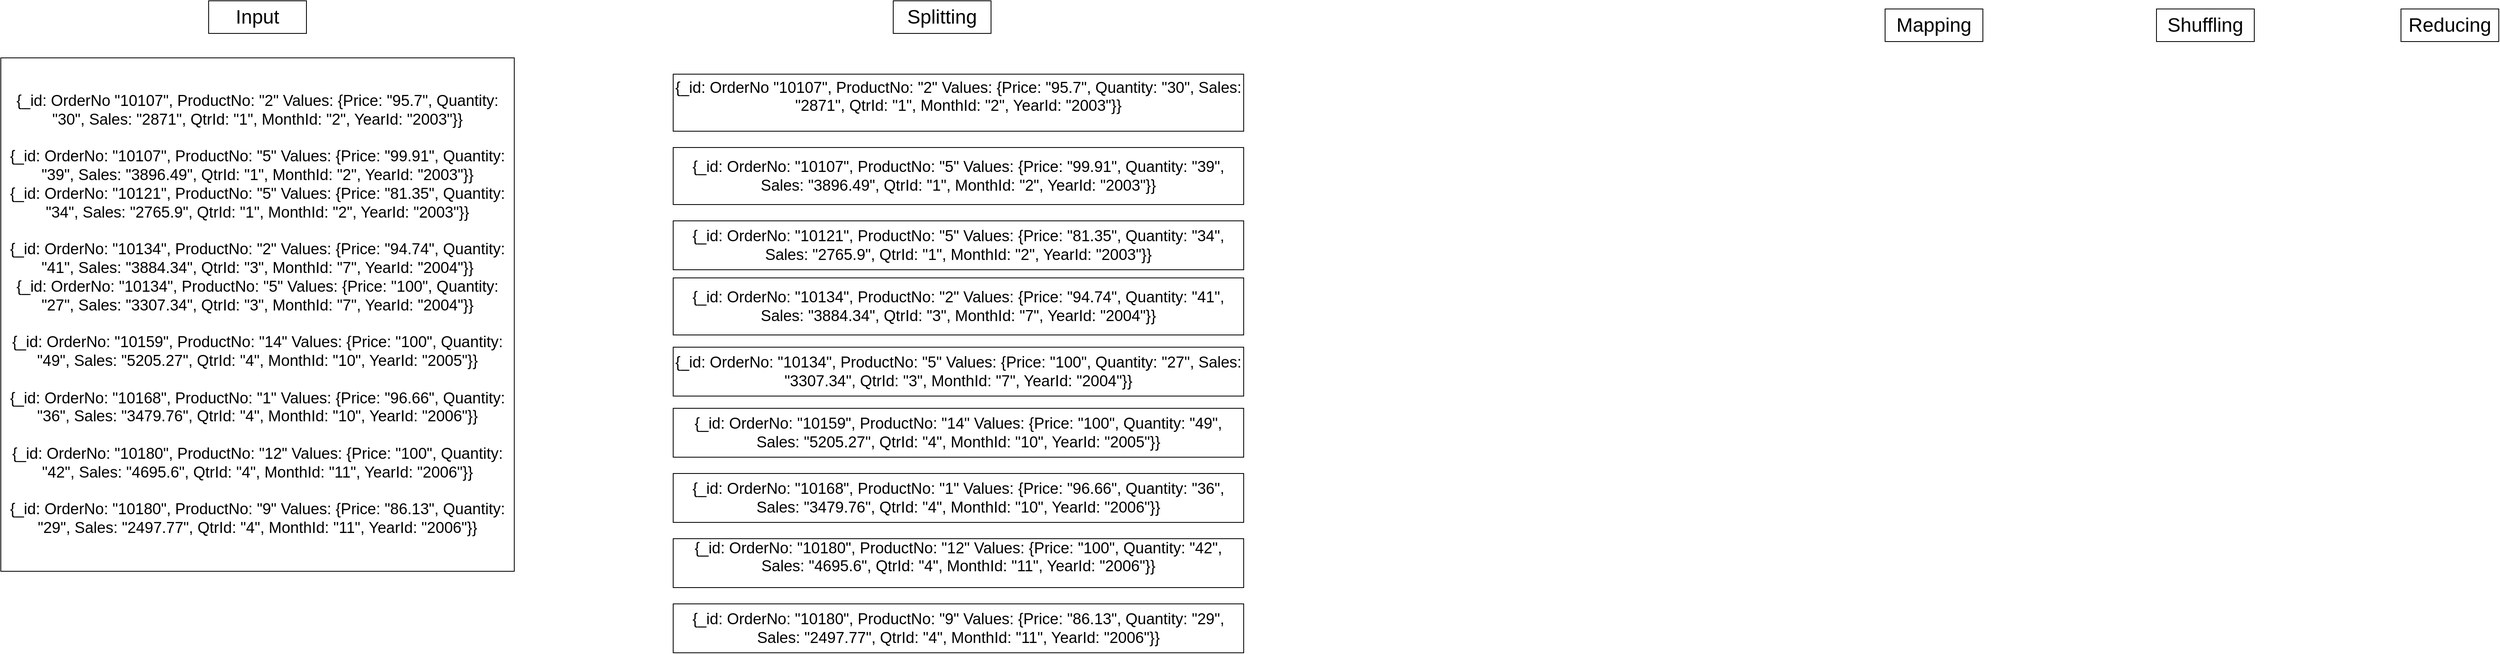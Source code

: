 <mxfile version="14.9.5" type="github"><diagram id="mx9_dwBs3L2YtBZoGgQf" name="Page-1"><mxGraphModel dx="3627" dy="1091" grid="1" gridSize="10" guides="1" tooltips="1" connect="1" arrows="1" fold="1" page="1" pageScale="1" pageWidth="1654" pageHeight="1169" math="0" shadow="0"><root><mxCell id="0"/><mxCell id="1" parent="0"/><mxCell id="QfRvPE3AytpOZ_8G2u7o-1" value="&lt;font style=&quot;font-size: 24px&quot;&gt;Input&lt;/font&gt;" style="rounded=0;whiteSpace=wrap;html=1;" parent="1" vertex="1"><mxGeometry x="-1290" y="160" width="120" height="40" as="geometry"/></mxCell><mxCell id="QfRvPE3AytpOZ_8G2u7o-6" value="&lt;font style=&quot;font-size: 24px&quot;&gt;Shuffling&lt;/font&gt;" style="rounded=0;whiteSpace=wrap;html=1;" parent="1" vertex="1"><mxGeometry x="1100" y="170" width="120" height="40" as="geometry"/></mxCell><mxCell id="QfRvPE3AytpOZ_8G2u7o-7" value="&lt;font style=&quot;font-size: 24px&quot;&gt;Splitting&lt;/font&gt;" style="rounded=0;whiteSpace=wrap;html=1;" parent="1" vertex="1"><mxGeometry x="-450" y="160" width="120" height="40" as="geometry"/></mxCell><mxCell id="QfRvPE3AytpOZ_8G2u7o-8" value="&lt;font style=&quot;font-size: 24px&quot;&gt;Mapping&lt;/font&gt;" style="rounded=0;whiteSpace=wrap;html=1;" parent="1" vertex="1"><mxGeometry x="767" y="170" width="120" height="40" as="geometry"/></mxCell><mxCell id="QfRvPE3AytpOZ_8G2u7o-9" value="&lt;font style=&quot;font-size: 24px&quot;&gt;Reducing&lt;/font&gt;" style="rounded=0;whiteSpace=wrap;html=1;" parent="1" vertex="1"><mxGeometry x="1400" y="170" width="120" height="40" as="geometry"/></mxCell><mxCell id="QfRvPE3AytpOZ_8G2u7o-11" value="&lt;div style=&quot;font-size: 19px&quot;&gt;&lt;font style=&quot;font-size: 19px&quot;&gt;{_id: OrderNo &quot;10107&quot;, ProductNo: &quot;2&quot; Values: {Price: &quot;95.7&quot;, Quantity: &quot;30&quot;, Sales: &quot;2871&quot;, QtrId: &quot;1&quot;, MonthId: &quot;2&quot;, YearId: &quot;2003&quot;}}&lt;/font&gt;&lt;/div&gt;&lt;div style=&quot;font-size: 19px&quot;&gt;&lt;font style=&quot;font-size: 19px&quot;&gt;&lt;br&gt;&lt;/font&gt;&lt;/div&gt;&lt;div style=&quot;font-size: 19px&quot;&gt;&lt;font style=&quot;font-size: 19px&quot;&gt;{_id: OrderNo: &quot;10107&quot;, ProductNo: &quot;5&quot; Values: {Price: &quot;99.91&quot;, Quantity: &quot;39&quot;, Sales: &quot;3896.49&quot;, QtrId: &quot;1&quot;, MonthId: &quot;2&quot;, YearId: &quot;2003&quot;}}&lt;/font&gt;&lt;/div&gt;&lt;div style=&quot;font-size: 19px&quot;&gt;&lt;font style=&quot;font-size: 19px&quot;&gt;{_id: OrderNo: &quot;10121&quot;, ProductNo: &quot;5&quot; Values: {Price: &quot;81.35&quot;, Quantity: &quot;34&quot;, Sales: &quot;2765.9&quot;, QtrId: &quot;1&quot;, MonthId: &quot;2&quot;, YearId: &quot;2003&quot;}}&lt;/font&gt;&lt;/div&gt;&lt;div style=&quot;font-size: 19px&quot;&gt;&lt;font style=&quot;font-size: 19px&quot;&gt;&lt;br&gt;&lt;/font&gt;&lt;/div&gt;&lt;div style=&quot;font-size: 19px&quot;&gt;&lt;font style=&quot;font-size: 19px&quot;&gt;{_id: OrderNo: &quot;10134&quot;, ProductNo: &quot;2&quot; Values: {Price: &quot;94.74&quot;, Quantity: &quot;41&quot;, Sales: &quot;3884.34&quot;, QtrId: &quot;3&quot;, MonthId: &quot;7&quot;, YearId: &quot;2004&quot;}}&lt;/font&gt;&lt;/div&gt;&lt;div style=&quot;font-size: 19px&quot;&gt;&lt;font style=&quot;font-size: 19px&quot;&gt;{_id: OrderNo: &quot;10134&quot;, ProductNo: &quot;5&quot; Values: {Price: &quot;100&quot;, Quantity: &quot;27&quot;, Sales: &quot;3307.34&quot;, QtrId: &quot;3&quot;, MonthId: &quot;7&quot;, YearId: &quot;2004&quot;}}&lt;/font&gt;&lt;/div&gt;&lt;div style=&quot;font-size: 19px&quot;&gt;&lt;font style=&quot;font-size: 19px&quot;&gt;&lt;br&gt;&lt;/font&gt;&lt;/div&gt;&lt;div style=&quot;font-size: 19px&quot;&gt;&lt;font style=&quot;font-size: 19px&quot;&gt;{_id: OrderNo: &quot;10159&quot;, ProductNo: &quot;14&quot; Values: {Price: &quot;100&quot;, Quantity: &quot;49&quot;, Sales: &quot;5205.27&quot;, QtrId: &quot;4&quot;, MonthId: &quot;10&quot;, YearId: &quot;2005&quot;}}&lt;/font&gt;&lt;/div&gt;&lt;div style=&quot;font-size: 19px&quot;&gt;&lt;font style=&quot;font-size: 19px&quot;&gt;&lt;br&gt;&lt;/font&gt;&lt;/div&gt;&lt;div style=&quot;font-size: 19px&quot;&gt;&lt;font style=&quot;font-size: 19px&quot;&gt;{_id: OrderNo: &quot;10168&quot;, ProductNo: &quot;1&quot; Values: {Price: &quot;96.66&quot;, Quantity: &quot;36&quot;, Sales: &quot;3479.76&quot;, QtrId: &quot;4&quot;, MonthId: &quot;10&quot;, YearId: &quot;2006&quot;}}&lt;/font&gt;&lt;/div&gt;&lt;div style=&quot;font-size: 19px&quot;&gt;&lt;font style=&quot;font-size: 19px&quot;&gt;&lt;br&gt;&lt;/font&gt;&lt;/div&gt;&lt;div style=&quot;font-size: 19px&quot;&gt;&lt;font style=&quot;font-size: 19px&quot;&gt;{_id: OrderNo: &quot;10180&quot;, ProductNo: &quot;12&quot; Values: {Price: &quot;100&quot;, Quantity: &quot;42&quot;, Sales: &quot;4695.6&quot;, QtrId: &quot;4&quot;, MonthId: &quot;11&quot;, YearId: &quot;2006&quot;}}&lt;/font&gt;&lt;/div&gt;&lt;div style=&quot;font-size: 19px&quot;&gt;&lt;font style=&quot;font-size: 19px&quot;&gt;&lt;br&gt;&lt;/font&gt;&lt;/div&gt;&lt;div style=&quot;font-size: 19px&quot;&gt;&lt;font style=&quot;font-size: 19px&quot;&gt;{_id: OrderNo: &quot;10180&quot;, ProductNo: &quot;9&quot; Values: {Price: &quot;86.13&quot;, Quantity: &quot;29&quot;, Sales: &quot;2497.77&quot;, QtrId: &quot;4&quot;, MonthId: &quot;11&quot;, YearId: &quot;2006&quot;}}&lt;/font&gt;&lt;/div&gt;" style="whiteSpace=wrap;html=1;aspect=fixed;" parent="1" vertex="1"><mxGeometry x="-1545" y="230" width="630" height="630" as="geometry"/></mxCell><mxCell id="QfRvPE3AytpOZ_8G2u7o-13" value="&lt;span style=&quot;font-size: 19px&quot;&gt;{_id: OrderNo: &quot;10180&quot;, ProductNo: &quot;9&quot; Values: {Price: &quot;86.13&quot;, Quantity: &quot;29&quot;, Sales: &quot;2497.77&quot;, QtrId: &quot;4&quot;, MonthId: &quot;11&quot;, YearId: &quot;2006&quot;}}&lt;/span&gt;" style="rounded=0;whiteSpace=wrap;html=1;" parent="1" vertex="1"><mxGeometry x="-720" y="900" width="700" height="60" as="geometry"/></mxCell><mxCell id="QfRvPE3AytpOZ_8G2u7o-14" value="&lt;div style=&quot;font-size: 19px&quot;&gt;{_id: OrderNo: &quot;10180&quot;, ProductNo: &quot;12&quot; Values: {Price: &quot;100&quot;, Quantity: &quot;42&quot;, Sales: &quot;4695.6&quot;, QtrId: &quot;4&quot;, MonthId: &quot;11&quot;, YearId: &quot;2006&quot;}}&lt;/div&gt;&lt;div&gt;&lt;br&gt;&lt;/div&gt;" style="rounded=0;whiteSpace=wrap;html=1;" parent="1" vertex="1"><mxGeometry x="-720" y="820" width="700" height="60" as="geometry"/></mxCell><mxCell id="QfRvPE3AytpOZ_8G2u7o-15" value="&lt;span style=&quot;font-size: 19px&quot;&gt;{_id: OrderNo: &quot;10168&quot;, ProductNo: &quot;1&quot; Values: {Price: &quot;96.66&quot;, Quantity: &quot;36&quot;, Sales: &quot;3479.76&quot;, QtrId: &quot;4&quot;, MonthId: &quot;10&quot;, YearId: &quot;2006&quot;}}&lt;/span&gt;" style="rounded=0;whiteSpace=wrap;html=1;" parent="1" vertex="1"><mxGeometry x="-720" y="740" width="700" height="60" as="geometry"/></mxCell><mxCell id="QfRvPE3AytpOZ_8G2u7o-16" value="&lt;span style=&quot;font-size: 19px&quot;&gt;{_id: OrderNo: &quot;10159&quot;, ProductNo: &quot;14&quot; Values: {Price: &quot;100&quot;, Quantity: &quot;49&quot;, Sales: &quot;5205.27&quot;, QtrId: &quot;4&quot;, MonthId: &quot;10&quot;, YearId: &quot;2005&quot;}}&lt;/span&gt;" style="rounded=0;whiteSpace=wrap;html=1;" parent="1" vertex="1"><mxGeometry x="-720" y="660" width="700" height="60" as="geometry"/></mxCell><mxCell id="QfRvPE3AytpOZ_8G2u7o-17" value="&lt;span style=&quot;font-size: 19px&quot;&gt;{_id: OrderNo: &quot;10134&quot;, ProductNo: &quot;5&quot; Values: {Price: &quot;100&quot;, Quantity: &quot;27&quot;, Sales: &quot;3307.34&quot;, QtrId: &quot;3&quot;, MonthId: &quot;7&quot;, YearId: &quot;2004&quot;}}&lt;/span&gt;" style="rounded=0;whiteSpace=wrap;html=1;" parent="1" vertex="1"><mxGeometry x="-720" y="585" width="700" height="60" as="geometry"/></mxCell><mxCell id="QfRvPE3AytpOZ_8G2u7o-18" value="&lt;span style=&quot;font-size: 19px&quot;&gt;{_id: OrderNo: &quot;10134&quot;, ProductNo: &quot;2&quot; Values: {Price: &quot;94.74&quot;, Quantity: &quot;41&quot;, Sales: &quot;3884.34&quot;, QtrId: &quot;3&quot;, MonthId: &quot;7&quot;, YearId: &quot;2004&quot;}}&lt;/span&gt;" style="rounded=0;whiteSpace=wrap;html=1;" parent="1" vertex="1"><mxGeometry x="-720" y="500" width="700" height="70" as="geometry"/></mxCell><mxCell id="QfRvPE3AytpOZ_8G2u7o-19" value="&lt;span style=&quot;font-size: 19px&quot;&gt;{_id: OrderNo: &quot;10121&quot;, ProductNo: &quot;5&quot; Values: {Price: &quot;81.35&quot;, Quantity: &quot;34&quot;, Sales: &quot;2765.9&quot;, QtrId: &quot;1&quot;, MonthId: &quot;2&quot;, YearId: &quot;2003&quot;}}&lt;/span&gt;" style="rounded=0;whiteSpace=wrap;html=1;" parent="1" vertex="1"><mxGeometry x="-720" y="430" width="700" height="60" as="geometry"/></mxCell><mxCell id="QfRvPE3AytpOZ_8G2u7o-20" value="&lt;span style=&quot;font-size: 19px&quot;&gt;{_id: OrderNo: &quot;10107&quot;, ProductNo: &quot;5&quot; Values: {Price: &quot;99.91&quot;, Quantity: &quot;39&quot;, Sales: &quot;3896.49&quot;, QtrId: &quot;1&quot;, MonthId: &quot;2&quot;, YearId: &quot;2003&quot;}}&lt;/span&gt;" style="rounded=0;whiteSpace=wrap;html=1;" parent="1" vertex="1"><mxGeometry x="-720" y="340" width="700" height="70" as="geometry"/></mxCell><mxCell id="QfRvPE3AytpOZ_8G2u7o-21" value="&lt;div style=&quot;font-size: 19px&quot;&gt;{_id: OrderNo &quot;10107&quot;, ProductNo: &quot;2&quot; Values: {Price: &quot;95.7&quot;, Quantity: &quot;30&quot;, Sales: &quot;2871&quot;, QtrId: &quot;1&quot;, MonthId: &quot;2&quot;, YearId: &quot;2003&quot;}}&lt;/div&gt;&lt;div&gt;&lt;br&gt;&lt;/div&gt;" style="rounded=0;whiteSpace=wrap;html=1;" parent="1" vertex="1"><mxGeometry x="-720" y="250" width="700" height="70" as="geometry"/></mxCell></root></mxGraphModel></diagram></mxfile>